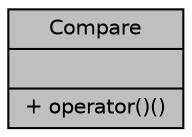 digraph "Compare"
{
 // LATEX_PDF_SIZE
  edge [fontname="Helvetica",fontsize="10",labelfontname="Helvetica",labelfontsize="10"];
  node [fontname="Helvetica",fontsize="10",shape=record];
  Node1 [label="{Compare\n||+ operator()()\l}",height=0.2,width=0.4,color="black", fillcolor="grey75", style="filled", fontcolor="black",tooltip=" "];
}
